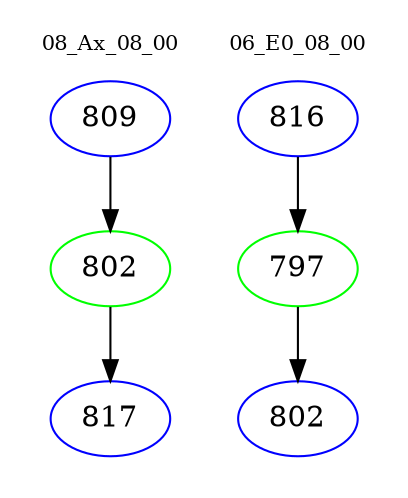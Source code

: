 digraph{
subgraph cluster_0 {
color = white
label = "08_Ax_08_00";
fontsize=10;
T0_809 [label="809", color="blue"]
T0_809 -> T0_802 [color="black"]
T0_802 [label="802", color="green"]
T0_802 -> T0_817 [color="black"]
T0_817 [label="817", color="blue"]
}
subgraph cluster_1 {
color = white
label = "06_E0_08_00";
fontsize=10;
T1_816 [label="816", color="blue"]
T1_816 -> T1_797 [color="black"]
T1_797 [label="797", color="green"]
T1_797 -> T1_802 [color="black"]
T1_802 [label="802", color="blue"]
}
}
